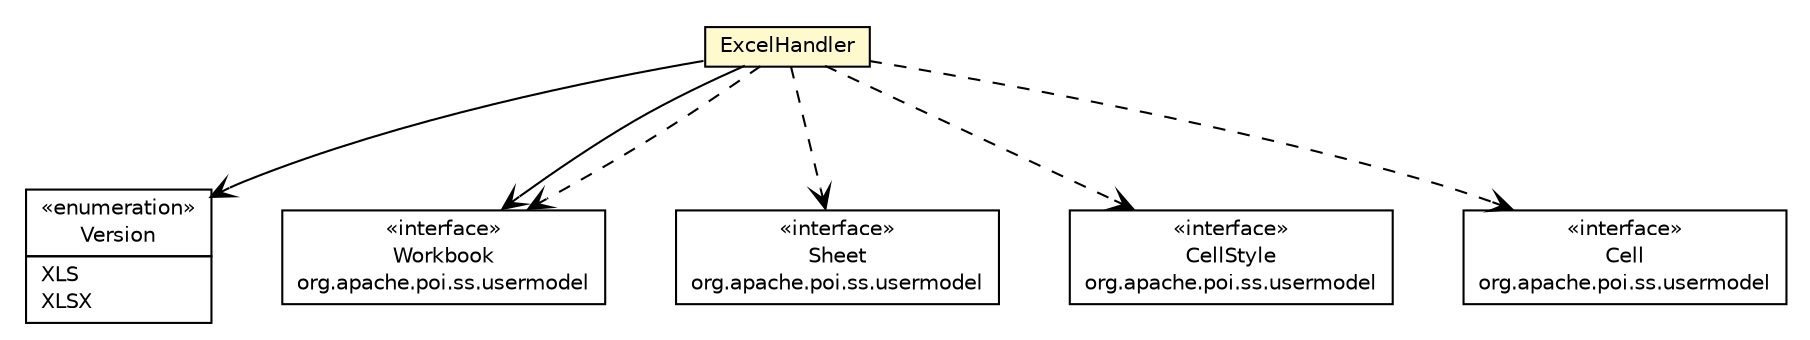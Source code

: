 #!/usr/local/bin/dot
#
# Class diagram 
# Generated by UMLGraph version R5_6_6-8-g8d7759 (http://www.umlgraph.org/)
#

digraph G {
	edge [fontname="Helvetica",fontsize=10,labelfontname="Helvetica",labelfontsize=10];
	node [fontname="Helvetica",fontsize=10,shape=plaintext];
	nodesep=0.25;
	ranksep=0.5;
	// org.dayatang.excel.Version
	c49344 [label=<<table title="org.dayatang.excel.Version" border="0" cellborder="1" cellspacing="0" cellpadding="2" port="p" href="./Version.html">
		<tr><td><table border="0" cellspacing="0" cellpadding="1">
<tr><td align="center" balign="center"> &#171;enumeration&#187; </td></tr>
<tr><td align="center" balign="center"> Version </td></tr>
		</table></td></tr>
		<tr><td><table border="0" cellspacing="0" cellpadding="1">
<tr><td align="left" balign="left"> XLS </td></tr>
<tr><td align="left" balign="left"> XLSX </td></tr>
		</table></td></tr>
		</table>>, URL="./Version.html", fontname="Helvetica", fontcolor="black", fontsize=10.0];
	// org.dayatang.excel.ExcelHandler
	c49348 [label=<<table title="org.dayatang.excel.ExcelHandler" border="0" cellborder="1" cellspacing="0" cellpadding="2" port="p" bgcolor="lemonChiffon" href="./ExcelHandler.html">
		<tr><td><table border="0" cellspacing="0" cellpadding="1">
<tr><td align="center" balign="center"> ExcelHandler </td></tr>
		</table></td></tr>
		</table>>, URL="./ExcelHandler.html", fontname="Helvetica", fontcolor="black", fontsize=10.0];
	// org.dayatang.excel.ExcelHandler NAVASSOC org.apache.poi.ss.usermodel.Workbook
	c49348:p -> c49448:p [taillabel="", label=" "headlabel="", fontname="Helvetica", fontcolor="black", fontsize=10.0, color="black", arrowhead=open];
	// org.dayatang.excel.ExcelHandler NAVASSOC org.dayatang.excel.Version
	c49348:p -> c49344:p [taillabel="", label=" "headlabel="", fontname="Helvetica", fontcolor="black", fontsize=10.0, color="black", arrowhead=open];
	// org.dayatang.excel.ExcelHandler DEPEND org.apache.poi.ss.usermodel.Workbook
	c49348:p -> c49448:p [taillabel="", label=" "headlabel="", fontname="Helvetica", fontcolor="black", fontsize=10.0, color="black", arrowhead=open, style=dashed];
	// org.dayatang.excel.ExcelHandler DEPEND org.apache.poi.ss.usermodel.Sheet
	c49348:p -> c49452:p [taillabel="", label=" "headlabel="", fontname="Helvetica", fontcolor="black", fontsize=10.0, color="black", arrowhead=open, style=dashed];
	// org.dayatang.excel.ExcelHandler DEPEND org.apache.poi.ss.usermodel.CellStyle
	c49348:p -> c49453:p [taillabel="", label=" "headlabel="", fontname="Helvetica", fontcolor="black", fontsize=10.0, color="black", arrowhead=open, style=dashed];
	// org.dayatang.excel.ExcelHandler DEPEND org.apache.poi.ss.usermodel.Cell
	c49348:p -> c49454:p [taillabel="", label=" "headlabel="", fontname="Helvetica", fontcolor="black", fontsize=10.0, color="black", arrowhead=open, style=dashed];
	// org.apache.poi.ss.usermodel.CellStyle
	c49453 [label=<<table title="org.apache.poi.ss.usermodel.CellStyle" border="0" cellborder="1" cellspacing="0" cellpadding="2" port="p" href="http://java.sun.com/j2se/1.4.2/docs/api/org/apache/poi/ss/usermodel/CellStyle.html">
		<tr><td><table border="0" cellspacing="0" cellpadding="1">
<tr><td align="center" balign="center"> &#171;interface&#187; </td></tr>
<tr><td align="center" balign="center"> CellStyle </td></tr>
<tr><td align="center" balign="center"> org.apache.poi.ss.usermodel </td></tr>
		</table></td></tr>
		</table>>, URL="http://java.sun.com/j2se/1.4.2/docs/api/org/apache/poi/ss/usermodel/CellStyle.html", fontname="Helvetica", fontcolor="black", fontsize=10.0];
	// org.apache.poi.ss.usermodel.Cell
	c49454 [label=<<table title="org.apache.poi.ss.usermodel.Cell" border="0" cellborder="1" cellspacing="0" cellpadding="2" port="p" href="http://java.sun.com/j2se/1.4.2/docs/api/org/apache/poi/ss/usermodel/Cell.html">
		<tr><td><table border="0" cellspacing="0" cellpadding="1">
<tr><td align="center" balign="center"> &#171;interface&#187; </td></tr>
<tr><td align="center" balign="center"> Cell </td></tr>
<tr><td align="center" balign="center"> org.apache.poi.ss.usermodel </td></tr>
		</table></td></tr>
		</table>>, URL="http://java.sun.com/j2se/1.4.2/docs/api/org/apache/poi/ss/usermodel/Cell.html", fontname="Helvetica", fontcolor="black", fontsize=10.0];
	// org.apache.poi.ss.usermodel.Workbook
	c49448 [label=<<table title="org.apache.poi.ss.usermodel.Workbook" border="0" cellborder="1" cellspacing="0" cellpadding="2" port="p" href="http://java.sun.com/j2se/1.4.2/docs/api/org/apache/poi/ss/usermodel/Workbook.html">
		<tr><td><table border="0" cellspacing="0" cellpadding="1">
<tr><td align="center" balign="center"> &#171;interface&#187; </td></tr>
<tr><td align="center" balign="center"> Workbook </td></tr>
<tr><td align="center" balign="center"> org.apache.poi.ss.usermodel </td></tr>
		</table></td></tr>
		</table>>, URL="http://java.sun.com/j2se/1.4.2/docs/api/org/apache/poi/ss/usermodel/Workbook.html", fontname="Helvetica", fontcolor="black", fontsize=10.0];
	// org.apache.poi.ss.usermodel.Sheet
	c49452 [label=<<table title="org.apache.poi.ss.usermodel.Sheet" border="0" cellborder="1" cellspacing="0" cellpadding="2" port="p" href="http://java.sun.com/j2se/1.4.2/docs/api/org/apache/poi/ss/usermodel/Sheet.html">
		<tr><td><table border="0" cellspacing="0" cellpadding="1">
<tr><td align="center" balign="center"> &#171;interface&#187; </td></tr>
<tr><td align="center" balign="center"> Sheet </td></tr>
<tr><td align="center" balign="center"> org.apache.poi.ss.usermodel </td></tr>
		</table></td></tr>
		</table>>, URL="http://java.sun.com/j2se/1.4.2/docs/api/org/apache/poi/ss/usermodel/Sheet.html", fontname="Helvetica", fontcolor="black", fontsize=10.0];
}

